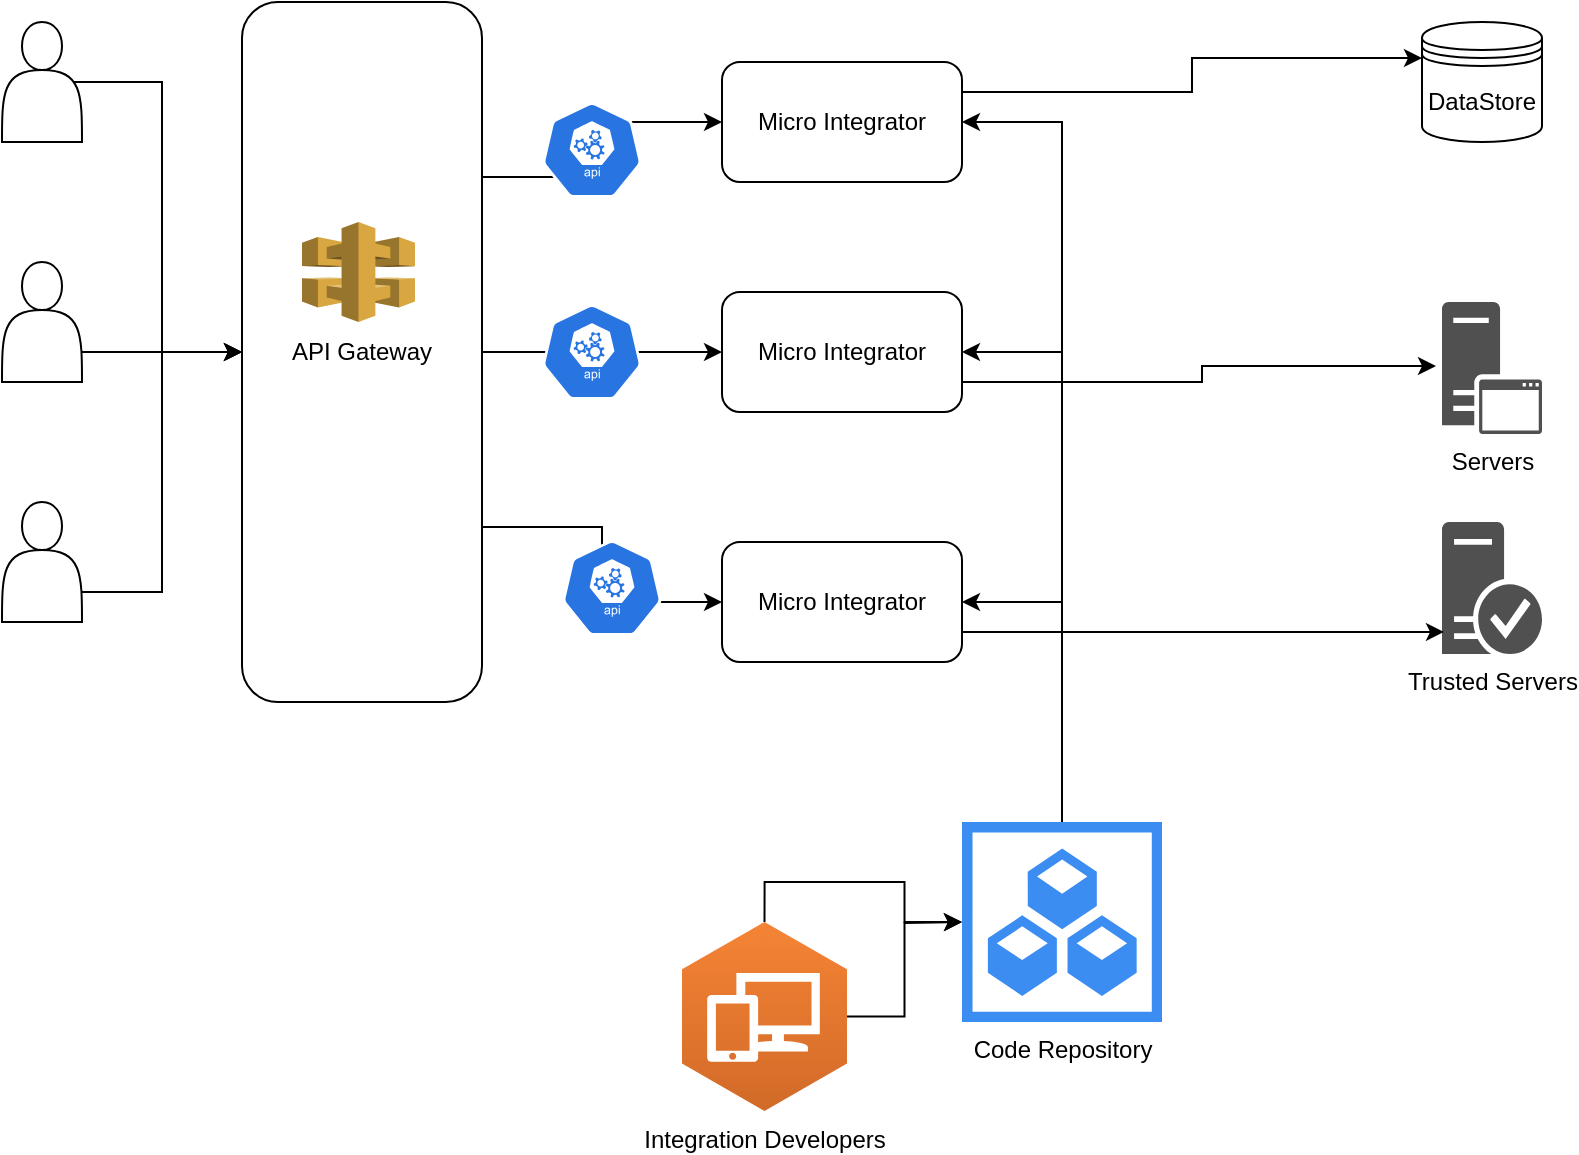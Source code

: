 <mxfile version="22.1.11" type="github">
  <diagram name="Page-1" id="63Gj9j148bYVDnYbve6n">
    <mxGraphModel dx="954" dy="606" grid="1" gridSize="10" guides="1" tooltips="1" connect="1" arrows="1" fold="1" page="1" pageScale="1" pageWidth="850" pageHeight="1100" math="0" shadow="0">
      <root>
        <mxCell id="0" />
        <mxCell id="1" parent="0" />
        <mxCell id="-As7H3hFm-FKlt-kXTQv-5" style="edgeStyle=orthogonalEdgeStyle;rounded=0;orthogonalLoop=1;jettySize=auto;html=1;exitX=0.9;exitY=0.5;exitDx=0;exitDy=0;exitPerimeter=0;entryX=0;entryY=0.5;entryDx=0;entryDy=0;" edge="1" parent="1" source="-As7H3hFm-FKlt-kXTQv-1" target="-As7H3hFm-FKlt-kXTQv-4">
          <mxGeometry relative="1" as="geometry" />
        </mxCell>
        <mxCell id="-As7H3hFm-FKlt-kXTQv-1" value="" style="shape=actor;whiteSpace=wrap;html=1;" vertex="1" parent="1">
          <mxGeometry x="40" y="100" width="40" height="60" as="geometry" />
        </mxCell>
        <mxCell id="-As7H3hFm-FKlt-kXTQv-6" style="edgeStyle=orthogonalEdgeStyle;rounded=0;orthogonalLoop=1;jettySize=auto;html=1;exitX=1;exitY=0.75;exitDx=0;exitDy=0;" edge="1" parent="1" source="-As7H3hFm-FKlt-kXTQv-2">
          <mxGeometry relative="1" as="geometry">
            <mxPoint x="160" y="265" as="targetPoint" />
          </mxGeometry>
        </mxCell>
        <mxCell id="-As7H3hFm-FKlt-kXTQv-2" value="" style="shape=actor;whiteSpace=wrap;html=1;" vertex="1" parent="1">
          <mxGeometry x="40" y="220" width="40" height="60" as="geometry" />
        </mxCell>
        <mxCell id="-As7H3hFm-FKlt-kXTQv-7" style="edgeStyle=orthogonalEdgeStyle;rounded=0;orthogonalLoop=1;jettySize=auto;html=1;exitX=1;exitY=0.75;exitDx=0;exitDy=0;entryX=0;entryY=0.5;entryDx=0;entryDy=0;" edge="1" parent="1" source="-As7H3hFm-FKlt-kXTQv-3" target="-As7H3hFm-FKlt-kXTQv-4">
          <mxGeometry relative="1" as="geometry" />
        </mxCell>
        <mxCell id="-As7H3hFm-FKlt-kXTQv-3" value="" style="shape=actor;whiteSpace=wrap;html=1;" vertex="1" parent="1">
          <mxGeometry x="40" y="340" width="40" height="60" as="geometry" />
        </mxCell>
        <mxCell id="-As7H3hFm-FKlt-kXTQv-12" style="edgeStyle=orthogonalEdgeStyle;rounded=0;orthogonalLoop=1;jettySize=auto;html=1;exitX=1;exitY=0.25;exitDx=0;exitDy=0;entryX=0;entryY=0.5;entryDx=0;entryDy=0;" edge="1" parent="1" source="-As7H3hFm-FKlt-kXTQv-4" target="-As7H3hFm-FKlt-kXTQv-9">
          <mxGeometry relative="1" as="geometry" />
        </mxCell>
        <mxCell id="-As7H3hFm-FKlt-kXTQv-13" style="edgeStyle=orthogonalEdgeStyle;rounded=0;orthogonalLoop=1;jettySize=auto;html=1;exitX=1;exitY=0.5;exitDx=0;exitDy=0;entryX=0;entryY=0.5;entryDx=0;entryDy=0;" edge="1" parent="1" source="-As7H3hFm-FKlt-kXTQv-4" target="-As7H3hFm-FKlt-kXTQv-10">
          <mxGeometry relative="1" as="geometry" />
        </mxCell>
        <mxCell id="-As7H3hFm-FKlt-kXTQv-14" style="edgeStyle=orthogonalEdgeStyle;rounded=0;orthogonalLoop=1;jettySize=auto;html=1;exitX=1;exitY=0.75;exitDx=0;exitDy=0;entryX=0;entryY=0.5;entryDx=0;entryDy=0;" edge="1" parent="1" source="-As7H3hFm-FKlt-kXTQv-4" target="-As7H3hFm-FKlt-kXTQv-11">
          <mxGeometry relative="1" as="geometry">
            <mxPoint x="360" y="400" as="targetPoint" />
          </mxGeometry>
        </mxCell>
        <mxCell id="-As7H3hFm-FKlt-kXTQv-4" value="API Gateway" style="rounded=1;whiteSpace=wrap;html=1;" vertex="1" parent="1">
          <mxGeometry x="160" y="90" width="120" height="350" as="geometry" />
        </mxCell>
        <mxCell id="-As7H3hFm-FKlt-kXTQv-8" value="" style="outlineConnect=0;dashed=0;verticalLabelPosition=bottom;verticalAlign=top;align=center;html=1;shape=mxgraph.aws3.api_gateway;fillColor=#D9A741;gradientColor=none;" vertex="1" parent="1">
          <mxGeometry x="190" y="200" width="56.5" height="50" as="geometry" />
        </mxCell>
        <mxCell id="-As7H3hFm-FKlt-kXTQv-30" style="edgeStyle=orthogonalEdgeStyle;rounded=0;orthogonalLoop=1;jettySize=auto;html=1;exitX=1;exitY=0.25;exitDx=0;exitDy=0;entryX=0;entryY=0.3;entryDx=0;entryDy=0;" edge="1" parent="1" source="-As7H3hFm-FKlt-kXTQv-9" target="-As7H3hFm-FKlt-kXTQv-16">
          <mxGeometry relative="1" as="geometry" />
        </mxCell>
        <mxCell id="-As7H3hFm-FKlt-kXTQv-9" value="Micro Integrator" style="rounded=1;whiteSpace=wrap;html=1;" vertex="1" parent="1">
          <mxGeometry x="400" y="120" width="120" height="60" as="geometry" />
        </mxCell>
        <mxCell id="-As7H3hFm-FKlt-kXTQv-10" value="Micro Integrator" style="rounded=1;whiteSpace=wrap;html=1;" vertex="1" parent="1">
          <mxGeometry x="400" y="235" width="120" height="60" as="geometry" />
        </mxCell>
        <mxCell id="-As7H3hFm-FKlt-kXTQv-11" value="Micro Integrator" style="rounded=1;whiteSpace=wrap;html=1;" vertex="1" parent="1">
          <mxGeometry x="400" y="360" width="120" height="60" as="geometry" />
        </mxCell>
        <mxCell id="-As7H3hFm-FKlt-kXTQv-16" value="DataStore" style="shape=datastore;whiteSpace=wrap;html=1;" vertex="1" parent="1">
          <mxGeometry x="750" y="100" width="60" height="60" as="geometry" />
        </mxCell>
        <mxCell id="-As7H3hFm-FKlt-kXTQv-17" value="Servers" style="sketch=0;pointerEvents=1;shadow=0;dashed=0;html=1;strokeColor=none;fillColor=#505050;labelPosition=center;verticalLabelPosition=bottom;verticalAlign=top;outlineConnect=0;align=center;shape=mxgraph.office.servers.application_server;" vertex="1" parent="1">
          <mxGeometry x="760" y="240" width="50" height="66" as="geometry" />
        </mxCell>
        <mxCell id="-As7H3hFm-FKlt-kXTQv-18" value="Trusted Servers" style="sketch=0;pointerEvents=1;shadow=0;dashed=0;html=1;strokeColor=none;fillColor=#505050;labelPosition=center;verticalLabelPosition=bottom;verticalAlign=top;outlineConnect=0;align=center;shape=mxgraph.office.servers.trusted_application_server;" vertex="1" parent="1">
          <mxGeometry x="760" y="350" width="50" height="66" as="geometry" />
        </mxCell>
        <mxCell id="-As7H3hFm-FKlt-kXTQv-27" style="edgeStyle=orthogonalEdgeStyle;rounded=0;orthogonalLoop=1;jettySize=auto;html=1;entryX=1;entryY=0.5;entryDx=0;entryDy=0;" edge="1" parent="1" source="-As7H3hFm-FKlt-kXTQv-19" target="-As7H3hFm-FKlt-kXTQv-11">
          <mxGeometry relative="1" as="geometry" />
        </mxCell>
        <mxCell id="-As7H3hFm-FKlt-kXTQv-28" style="edgeStyle=orthogonalEdgeStyle;rounded=0;orthogonalLoop=1;jettySize=auto;html=1;entryX=1;entryY=0.5;entryDx=0;entryDy=0;" edge="1" parent="1" source="-As7H3hFm-FKlt-kXTQv-19" target="-As7H3hFm-FKlt-kXTQv-10">
          <mxGeometry relative="1" as="geometry" />
        </mxCell>
        <mxCell id="-As7H3hFm-FKlt-kXTQv-29" style="edgeStyle=orthogonalEdgeStyle;rounded=0;orthogonalLoop=1;jettySize=auto;html=1;entryX=1;entryY=0.5;entryDx=0;entryDy=0;" edge="1" parent="1" source="-As7H3hFm-FKlt-kXTQv-19" target="-As7H3hFm-FKlt-kXTQv-9">
          <mxGeometry relative="1" as="geometry" />
        </mxCell>
        <mxCell id="-As7H3hFm-FKlt-kXTQv-19" value="Code Repository" style="sketch=0;html=1;aspect=fixed;strokeColor=none;shadow=0;fillColor=#3B8DF1;verticalAlign=top;labelPosition=center;verticalLabelPosition=bottom;shape=mxgraph.gcp2.repository_3" vertex="1" parent="1">
          <mxGeometry x="520" y="500" width="100" height="100" as="geometry" />
        </mxCell>
        <mxCell id="-As7H3hFm-FKlt-kXTQv-20" value="" style="sketch=0;html=1;dashed=0;whitespace=wrap;fillColor=#2875E2;strokeColor=#ffffff;points=[[0.005,0.63,0],[0.1,0.2,0],[0.9,0.2,0],[0.5,0,0],[0.995,0.63,0],[0.72,0.99,0],[0.5,1,0],[0.28,0.99,0]];verticalLabelPosition=bottom;align=center;verticalAlign=top;shape=mxgraph.kubernetes.icon;prIcon=api" vertex="1" parent="1">
          <mxGeometry x="310" y="140" width="50" height="48" as="geometry" />
        </mxCell>
        <mxCell id="-As7H3hFm-FKlt-kXTQv-21" value="" style="sketch=0;html=1;dashed=0;whitespace=wrap;fillColor=#2875E2;strokeColor=#ffffff;points=[[0.005,0.63,0],[0.1,0.2,0],[0.9,0.2,0],[0.5,0,0],[0.995,0.63,0],[0.72,0.99,0],[0.5,1,0],[0.28,0.99,0]];verticalLabelPosition=bottom;align=center;verticalAlign=top;shape=mxgraph.kubernetes.icon;prIcon=api" vertex="1" parent="1">
          <mxGeometry x="310" y="241" width="50" height="48" as="geometry" />
        </mxCell>
        <mxCell id="-As7H3hFm-FKlt-kXTQv-22" value="" style="sketch=0;html=1;dashed=0;whitespace=wrap;fillColor=#2875E2;strokeColor=#ffffff;points=[[0.005,0.63,0],[0.1,0.2,0],[0.9,0.2,0],[0.5,0,0],[0.995,0.63,0],[0.72,0.99,0],[0.5,1,0],[0.28,0.99,0]];verticalLabelPosition=bottom;align=center;verticalAlign=top;shape=mxgraph.kubernetes.icon;prIcon=api" vertex="1" parent="1">
          <mxGeometry x="320" y="359" width="50" height="48" as="geometry" />
        </mxCell>
        <mxCell id="-As7H3hFm-FKlt-kXTQv-24" style="edgeStyle=orthogonalEdgeStyle;rounded=0;orthogonalLoop=1;jettySize=auto;html=1;exitX=0.5;exitY=0;exitDx=0;exitDy=0;exitPerimeter=0;" edge="1" parent="1" source="-As7H3hFm-FKlt-kXTQv-23" target="-As7H3hFm-FKlt-kXTQv-19">
          <mxGeometry relative="1" as="geometry" />
        </mxCell>
        <mxCell id="-As7H3hFm-FKlt-kXTQv-25" style="edgeStyle=orthogonalEdgeStyle;rounded=0;orthogonalLoop=1;jettySize=auto;html=1;exitX=1;exitY=0.5;exitDx=0;exitDy=0;exitPerimeter=0;" edge="1" parent="1" source="-As7H3hFm-FKlt-kXTQv-23">
          <mxGeometry relative="1" as="geometry">
            <mxPoint x="520" y="550" as="targetPoint" />
          </mxGeometry>
        </mxCell>
        <mxCell id="-As7H3hFm-FKlt-kXTQv-23" value="Integration Developers" style="outlineConnect=0;dashed=0;verticalLabelPosition=bottom;verticalAlign=top;align=center;html=1;shape=mxgraph.aws3.workspaces;fillColor=#D16A28;gradientColor=#F58435;gradientDirection=north;" vertex="1" parent="1">
          <mxGeometry x="380" y="550" width="82.5" height="94.5" as="geometry" />
        </mxCell>
        <mxCell id="-As7H3hFm-FKlt-kXTQv-31" style="edgeStyle=orthogonalEdgeStyle;rounded=0;orthogonalLoop=1;jettySize=auto;html=1;exitX=1;exitY=0.75;exitDx=0;exitDy=0;entryX=-0.06;entryY=0.485;entryDx=0;entryDy=0;entryPerimeter=0;" edge="1" parent="1" source="-As7H3hFm-FKlt-kXTQv-10" target="-As7H3hFm-FKlt-kXTQv-17">
          <mxGeometry relative="1" as="geometry" />
        </mxCell>
        <mxCell id="-As7H3hFm-FKlt-kXTQv-32" style="edgeStyle=orthogonalEdgeStyle;rounded=0;orthogonalLoop=1;jettySize=auto;html=1;exitX=1;exitY=0.75;exitDx=0;exitDy=0;entryX=0.02;entryY=0.833;entryDx=0;entryDy=0;entryPerimeter=0;" edge="1" parent="1" source="-As7H3hFm-FKlt-kXTQv-11" target="-As7H3hFm-FKlt-kXTQv-18">
          <mxGeometry relative="1" as="geometry" />
        </mxCell>
      </root>
    </mxGraphModel>
  </diagram>
</mxfile>
